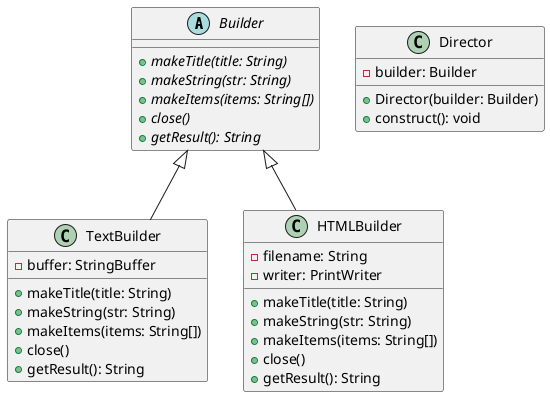 @startuml

abstract class Builder {
    +makeTitle(title: String) {abstract}
    +makeString(str: String) {abstract}
    +makeItems(items: String[]) {abstract}
    +close() {abstract}
    +getResult(): String {abstract}
}

class TextBuilder extends Builder {
    -buffer: StringBuffer

    +makeTitle(title: String)
    +makeString(str: String)
    +makeItems(items: String[])
    +close()
    +getResult(): String
}

class HTMLBuilder extends Builder {
    -filename: String
    -writer: PrintWriter

    +makeTitle(title: String)
    +makeString(str: String)
    +makeItems(items: String[])
    +close()
    +getResult(): String
}

class Director {
    -builder: Builder

    +Director(builder: Builder)
    +construct(): void
}

@enduml